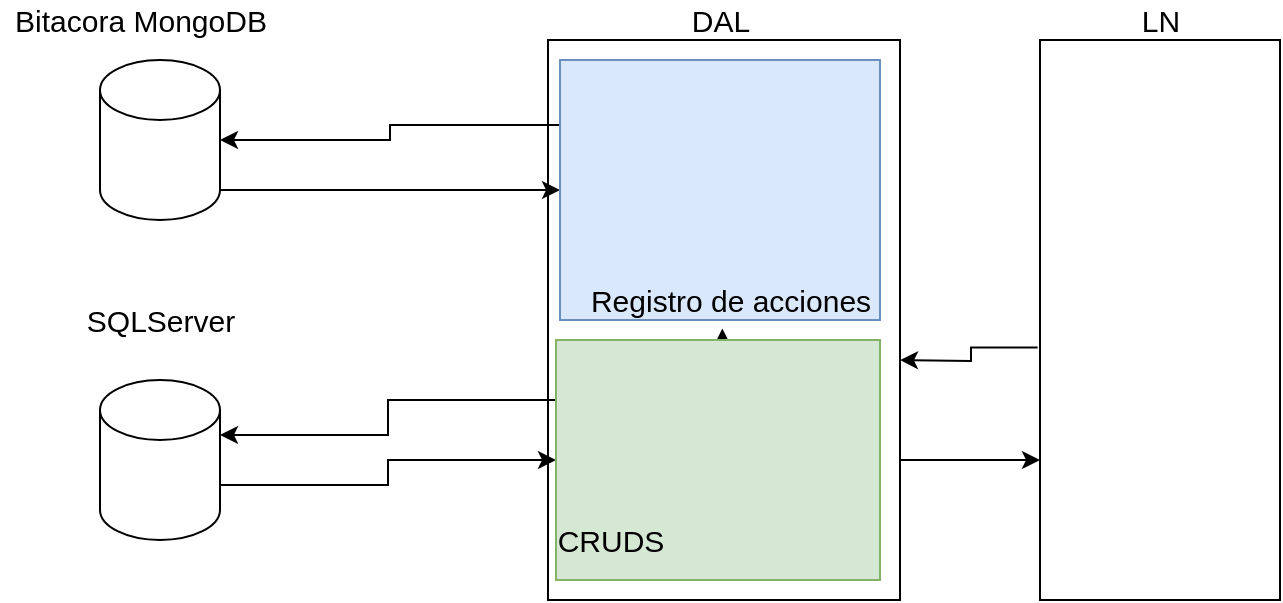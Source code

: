 <mxfile version="14.9.5" type="github">
  <diagram id="ASO_68noZXRDcvbRKMAF" name="Page-1">
    <mxGraphModel dx="1422" dy="793" grid="1" gridSize="10" guides="1" tooltips="1" connect="1" arrows="1" fold="1" page="1" pageScale="1" pageWidth="827" pageHeight="1169" math="0" shadow="0">
      <root>
        <mxCell id="0" />
        <mxCell id="1" parent="0" />
        <mxCell id="5YFI_IbYlx-bdkyp-mBO-24" style="edgeStyle=orthogonalEdgeStyle;rounded=0;orthogonalLoop=1;jettySize=auto;html=1;exitX=1;exitY=0.75;exitDx=0;exitDy=0;entryX=0;entryY=0.75;entryDx=0;entryDy=0;fontSize=15;" edge="1" parent="1" source="5YFI_IbYlx-bdkyp-mBO-9" target="5YFI_IbYlx-bdkyp-mBO-21">
          <mxGeometry relative="1" as="geometry" />
        </mxCell>
        <mxCell id="5YFI_IbYlx-bdkyp-mBO-9" value="" style="rounded=0;whiteSpace=wrap;html=1;fontSize=15;" vertex="1" parent="1">
          <mxGeometry x="294" y="40" width="176" height="280" as="geometry" />
        </mxCell>
        <mxCell id="5YFI_IbYlx-bdkyp-mBO-20" style="edgeStyle=orthogonalEdgeStyle;rounded=0;orthogonalLoop=1;jettySize=auto;html=1;exitX=1;exitY=0;exitDx=0;exitDy=52.5;exitPerimeter=0;entryX=0;entryY=0.5;entryDx=0;entryDy=0;fontSize=15;" edge="1" parent="1" source="5YFI_IbYlx-bdkyp-mBO-3" target="5YFI_IbYlx-bdkyp-mBO-15">
          <mxGeometry relative="1" as="geometry" />
        </mxCell>
        <mxCell id="5YFI_IbYlx-bdkyp-mBO-3" value="" style="shape=cylinder3;whiteSpace=wrap;html=1;boundedLbl=1;backgroundOutline=1;size=15;" vertex="1" parent="1">
          <mxGeometry x="70" y="210" width="60" height="80" as="geometry" />
        </mxCell>
        <mxCell id="5YFI_IbYlx-bdkyp-mBO-14" style="edgeStyle=orthogonalEdgeStyle;rounded=0;orthogonalLoop=1;jettySize=auto;html=1;exitX=1;exitY=1;exitDx=0;exitDy=-15;exitPerimeter=0;entryX=0;entryY=0.5;entryDx=0;entryDy=0;fontSize=15;" edge="1" parent="1" source="5YFI_IbYlx-bdkyp-mBO-4" target="5YFI_IbYlx-bdkyp-mBO-11">
          <mxGeometry relative="1" as="geometry" />
        </mxCell>
        <mxCell id="5YFI_IbYlx-bdkyp-mBO-4" value="" style="shape=cylinder3;whiteSpace=wrap;html=1;boundedLbl=1;backgroundOutline=1;size=15;" vertex="1" parent="1">
          <mxGeometry x="70" y="50" width="60" height="80" as="geometry" />
        </mxCell>
        <mxCell id="5YFI_IbYlx-bdkyp-mBO-5" value="Bitacora MongoDB" style="text;html=1;align=center;verticalAlign=middle;resizable=0;points=[];autosize=1;strokeColor=none;fontSize=15;" vertex="1" parent="1">
          <mxGeometry x="20" y="20" width="140" height="20" as="geometry" />
        </mxCell>
        <mxCell id="5YFI_IbYlx-bdkyp-mBO-8" value="SQLServer" style="text;html=1;align=center;verticalAlign=middle;resizable=0;points=[];autosize=1;strokeColor=none;fontSize=15;" vertex="1" parent="1">
          <mxGeometry x="55" y="170" width="90" height="20" as="geometry" />
        </mxCell>
        <mxCell id="5YFI_IbYlx-bdkyp-mBO-10" value="DAL" style="text;html=1;align=center;verticalAlign=middle;resizable=0;points=[];autosize=1;strokeColor=none;fontSize=15;" vertex="1" parent="1">
          <mxGeometry x="360" y="20" width="40" height="20" as="geometry" />
        </mxCell>
        <mxCell id="5YFI_IbYlx-bdkyp-mBO-13" style="edgeStyle=orthogonalEdgeStyle;rounded=0;orthogonalLoop=1;jettySize=auto;html=1;exitX=0;exitY=0.25;exitDx=0;exitDy=0;entryX=1;entryY=0.5;entryDx=0;entryDy=0;entryPerimeter=0;fontSize=15;" edge="1" parent="1" source="5YFI_IbYlx-bdkyp-mBO-11" target="5YFI_IbYlx-bdkyp-mBO-4">
          <mxGeometry relative="1" as="geometry" />
        </mxCell>
        <mxCell id="5YFI_IbYlx-bdkyp-mBO-11" value="" style="rounded=0;whiteSpace=wrap;html=1;fontSize=15;fillColor=#dae8fc;strokeColor=#6c8ebf;" vertex="1" parent="1">
          <mxGeometry x="300" y="50" width="160" height="130" as="geometry" />
        </mxCell>
        <mxCell id="5YFI_IbYlx-bdkyp-mBO-12" value="Registro de acciones" style="text;html=1;align=center;verticalAlign=middle;resizable=0;points=[];autosize=1;strokeColor=none;fontSize=15;" vertex="1" parent="1">
          <mxGeometry x="305" y="160" width="160" height="20" as="geometry" />
        </mxCell>
        <mxCell id="5YFI_IbYlx-bdkyp-mBO-17" style="edgeStyle=orthogonalEdgeStyle;rounded=0;orthogonalLoop=1;jettySize=auto;html=1;exitX=0.5;exitY=0;exitDx=0;exitDy=0;entryX=0.476;entryY=1.213;entryDx=0;entryDy=0;entryPerimeter=0;fontSize=15;" edge="1" parent="1" source="5YFI_IbYlx-bdkyp-mBO-15" target="5YFI_IbYlx-bdkyp-mBO-12">
          <mxGeometry relative="1" as="geometry" />
        </mxCell>
        <mxCell id="5YFI_IbYlx-bdkyp-mBO-18" style="edgeStyle=orthogonalEdgeStyle;rounded=0;orthogonalLoop=1;jettySize=auto;html=1;exitX=0;exitY=0.25;exitDx=0;exitDy=0;entryX=1;entryY=0;entryDx=0;entryDy=27.5;entryPerimeter=0;fontSize=15;" edge="1" parent="1" source="5YFI_IbYlx-bdkyp-mBO-15" target="5YFI_IbYlx-bdkyp-mBO-3">
          <mxGeometry relative="1" as="geometry" />
        </mxCell>
        <mxCell id="5YFI_IbYlx-bdkyp-mBO-15" value="" style="rounded=0;whiteSpace=wrap;html=1;fontSize=15;fillColor=#d5e8d4;strokeColor=#82b366;" vertex="1" parent="1">
          <mxGeometry x="298" y="190" width="162" height="120" as="geometry" />
        </mxCell>
        <mxCell id="5YFI_IbYlx-bdkyp-mBO-16" value="CRUDS" style="text;html=1;align=center;verticalAlign=middle;resizable=0;points=[];autosize=1;strokeColor=none;fontSize=15;" vertex="1" parent="1">
          <mxGeometry x="290" y="280" width="70" height="20" as="geometry" />
        </mxCell>
        <mxCell id="5YFI_IbYlx-bdkyp-mBO-23" style="edgeStyle=orthogonalEdgeStyle;rounded=0;orthogonalLoop=1;jettySize=auto;html=1;exitX=-0.01;exitY=0.549;exitDx=0;exitDy=0;fontSize=15;exitPerimeter=0;" edge="1" parent="1" source="5YFI_IbYlx-bdkyp-mBO-21">
          <mxGeometry relative="1" as="geometry">
            <mxPoint x="470" y="200" as="targetPoint" />
          </mxGeometry>
        </mxCell>
        <mxCell id="5YFI_IbYlx-bdkyp-mBO-21" value="" style="rounded=0;whiteSpace=wrap;html=1;fontSize=15;" vertex="1" parent="1">
          <mxGeometry x="540" y="40" width="120" height="280" as="geometry" />
        </mxCell>
        <mxCell id="5YFI_IbYlx-bdkyp-mBO-22" value="LN" style="text;html=1;align=center;verticalAlign=middle;resizable=0;points=[];autosize=1;strokeColor=none;fontSize=15;" vertex="1" parent="1">
          <mxGeometry x="585" y="20" width="30" height="20" as="geometry" />
        </mxCell>
      </root>
    </mxGraphModel>
  </diagram>
</mxfile>
